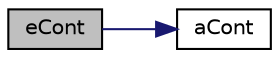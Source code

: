 digraph "eCont"
{
  bgcolor="transparent";
  edge [fontname="Helvetica",fontsize="10",labelfontname="Helvetica",labelfontsize="10"];
  node [fontname="Helvetica",fontsize="10",shape=record];
  rankdir="LR";
  Node611 [label="eCont",height=0.2,width=0.4,color="black", fillcolor="grey75", style="filled", fontcolor="black"];
  Node611 -> Node612 [color="midnightblue",fontsize="10",style="solid",fontname="Helvetica"];
  Node612 [label="aCont",height=0.2,width=0.4,color="black",URL="$a31401.html#ace18b83f2647f21524aa32889f66afca",tooltip="Absorption coefficient for continuous phase. "];
}
